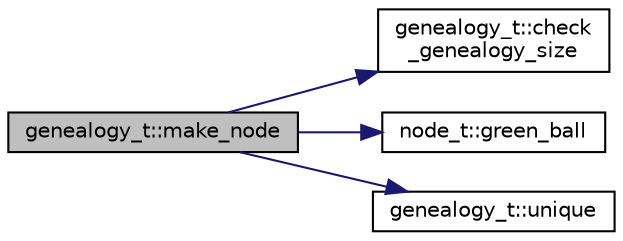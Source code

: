 digraph "genealogy_t::make_node"
{
 // LATEX_PDF_SIZE
  edge [fontname="Helvetica",fontsize="10",labelfontname="Helvetica",labelfontsize="10"];
  node [fontname="Helvetica",fontsize="10",shape=record];
  rankdir="LR";
  Node1 [label="genealogy_t::make_node",height=0.2,width=0.4,color="black", fillcolor="grey75", style="filled", fontcolor="black",tooltip=" "];
  Node1 -> Node2 [color="midnightblue",fontsize="10",style="solid",fontname="Helvetica"];
  Node2 [label="genealogy_t::check\l_genealogy_size",height=0.2,width=0.4,color="black", fillcolor="white", style="filled",URL="$classgenealogy__t.html#af5d033ab4a4920e4922f25366373216d",tooltip=" "];
  Node1 -> Node3 [color="midnightblue",fontsize="10",style="solid",fontname="Helvetica"];
  Node3 [label="node_t::green_ball",height=0.2,width=0.4,color="black", fillcolor="white", style="filled",URL="$classnode__t.html#ab10430fd8addd5852699c30a23729880",tooltip="pointer to my green ball"];
  Node1 -> Node4 [color="midnightblue",fontsize="10",style="solid",fontname="Helvetica"];
  Node4 [label="genealogy_t::unique",height=0.2,width=0.4,color="black", fillcolor="white", style="filled",URL="$classgenealogy__t.html#a3bc74ce8cff388d0a0e4fb8bc8f0c2a9",tooltip="get the next unique name"];
}
